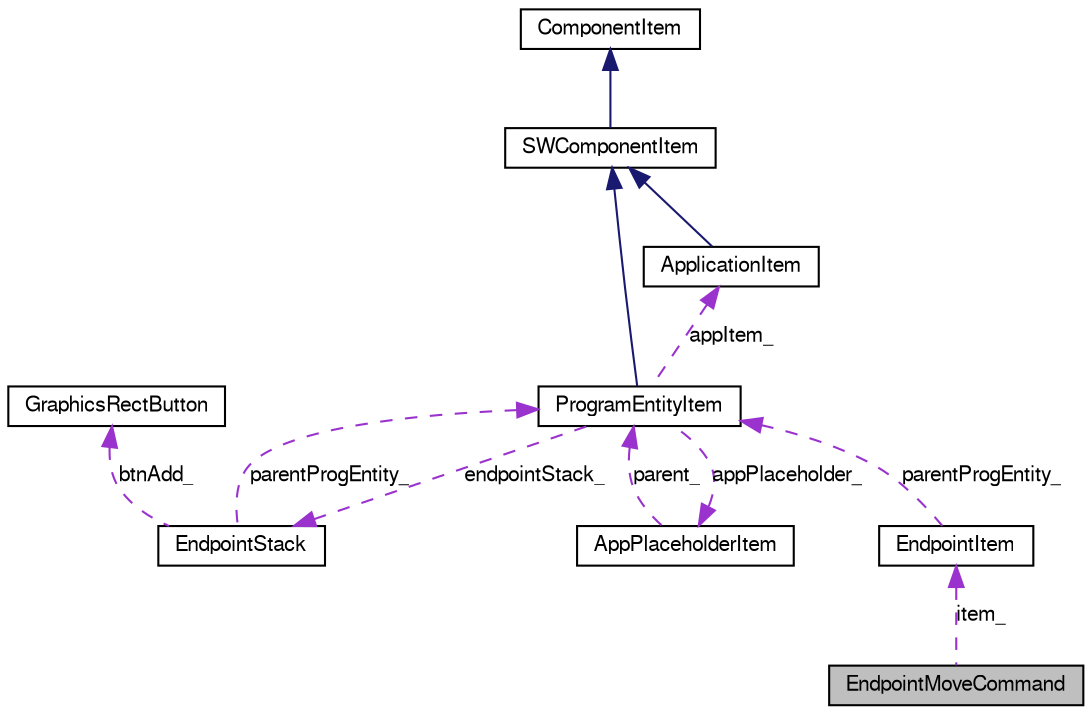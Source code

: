 digraph G
{
  bgcolor="transparent";
  edge [fontname="FreeSans",fontsize=10,labelfontname="FreeSans",labelfontsize=10];
  node [fontname="FreeSans",fontsize=10,shape=record];
  Node1 [label="EndpointMoveCommand",height=0.2,width=0.4,color="black", fillcolor="grey75", style="filled" fontcolor="black"];
  Node2 -> Node1 [dir=back,color="darkorchid3",fontsize=10,style="dashed",label="item_",fontname="FreeSans"];
  Node2 [label="EndpointItem",height=0.2,width=0.4,color="black",URL="$class_endpoint_item.html",tooltip="EndpointItem class."];
  Node3 -> Node2 [dir=back,color="darkorchid3",fontsize=10,style="dashed",label="parentProgEntity_",fontname="FreeSans"];
  Node3 [label="ProgramEntityItem",height=0.2,width=0.4,color="black",URL="$class_program_entity_item.html",tooltip="ProgramEntityItem class."];
  Node4 -> Node3 [dir=back,color="midnightblue",fontsize=10,style="solid",fontname="FreeSans"];
  Node4 [label="SWComponentItem",height=0.2,width=0.4,color="black",URL="$class_s_w_component_item.html",tooltip="SWComponentItem class."];
  Node5 -> Node4 [dir=back,color="midnightblue",fontsize=10,style="solid",fontname="FreeSans"];
  Node5 [label="ComponentItem",height=0.2,width=0.4,color="black",URL="$class_component_item.html",tooltip="ComponentItem class."];
  Node6 -> Node3 [dir=back,color="darkorchid3",fontsize=10,style="dashed",label="appItem_",fontname="FreeSans"];
  Node6 [label="ApplicationItem",height=0.2,width=0.4,color="black",URL="$class_application_item.html",tooltip="ApplicationItem class."];
  Node4 -> Node6 [dir=back,color="midnightblue",fontsize=10,style="solid",fontname="FreeSans"];
  Node7 -> Node3 [dir=back,color="darkorchid3",fontsize=10,style="dashed",label="appPlaceholder_",fontname="FreeSans"];
  Node7 [label="AppPlaceholderItem",height=0.2,width=0.4,color="black",URL="$class_app_placeholder_item.html",tooltip="AppPlaceholderItem class."];
  Node3 -> Node7 [dir=back,color="darkorchid3",fontsize=10,style="dashed",label="parent_",fontname="FreeSans"];
  Node8 -> Node3 [dir=back,color="darkorchid3",fontsize=10,style="dashed",label="endpointStack_",fontname="FreeSans"];
  Node8 [label="EndpointStack",height=0.2,width=0.4,color="black",URL="$class_endpoint_stack.html",tooltip="EndpointStack class."];
  Node3 -> Node8 [dir=back,color="darkorchid3",fontsize=10,style="dashed",label="parentProgEntity_",fontname="FreeSans"];
  Node9 -> Node8 [dir=back,color="darkorchid3",fontsize=10,style="dashed",label="btnAdd_",fontname="FreeSans"];
  Node9 [label="GraphicsRectButton",height=0.2,width=0.4,color="black",URL="$class_graphics_rect_button.html",tooltip="GraphicsRectButton class."];
}
